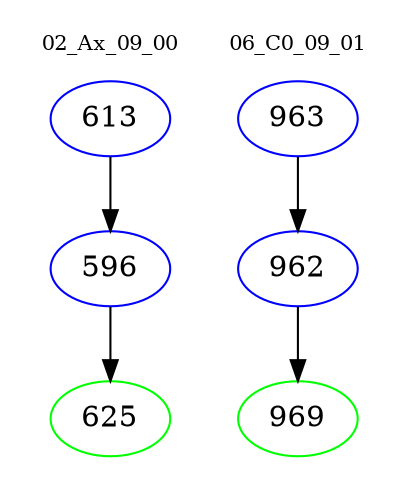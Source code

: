 digraph{
subgraph cluster_0 {
color = white
label = "02_Ax_09_00";
fontsize=10;
T0_613 [label="613", color="blue"]
T0_613 -> T0_596 [color="black"]
T0_596 [label="596", color="blue"]
T0_596 -> T0_625 [color="black"]
T0_625 [label="625", color="green"]
}
subgraph cluster_1 {
color = white
label = "06_C0_09_01";
fontsize=10;
T1_963 [label="963", color="blue"]
T1_963 -> T1_962 [color="black"]
T1_962 [label="962", color="blue"]
T1_962 -> T1_969 [color="black"]
T1_969 [label="969", color="green"]
}
}
